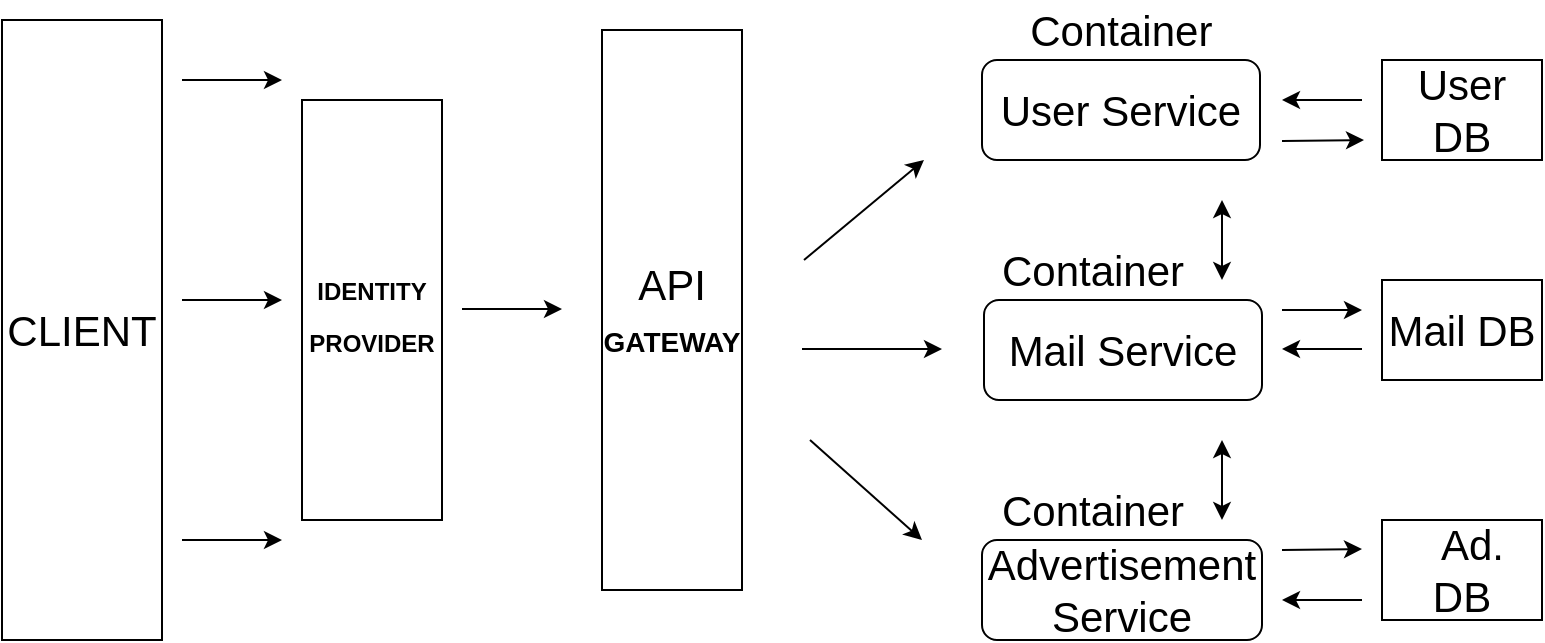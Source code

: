 <mxfile version="13.6.4" type="device"><diagram id="rcBpUmfAoAu-TZLlE6CS" name="Page-1"><mxGraphModel dx="1426" dy="722" grid="1" gridSize="10" guides="1" tooltips="1" connect="1" arrows="1" fold="1" page="1" pageScale="1" pageWidth="827" pageHeight="1169" math="0" shadow="0"><root><mxCell id="0"/><mxCell id="1" parent="0"/><mxCell id="i-CWDRlfHImZxOlWruh6-3" value="CLIENT" style="rounded=0;whiteSpace=wrap;html=1;fontSize=21;" parent="1" vertex="1"><mxGeometry x="30" y="70" width="80" height="310" as="geometry"/></mxCell><mxCell id="IXTRPNGTGxuenTgJE1UN-3" value="" style="endArrow=classic;html=1;fontSize=21;" edge="1" parent="1"><mxGeometry width="50" height="50" relative="1" as="geometry"><mxPoint x="120" y="100" as="sourcePoint"/><mxPoint x="170" y="100" as="targetPoint"/></mxGeometry></mxCell><mxCell id="IXTRPNGTGxuenTgJE1UN-4" value="" style="endArrow=classic;html=1;fontSize=21;" edge="1" parent="1"><mxGeometry width="50" height="50" relative="1" as="geometry"><mxPoint x="120" y="210" as="sourcePoint"/><mxPoint x="170" y="210" as="targetPoint"/></mxGeometry></mxCell><mxCell id="IXTRPNGTGxuenTgJE1UN-5" value="" style="endArrow=classic;html=1;fontSize=21;" edge="1" parent="1"><mxGeometry width="50" height="50" relative="1" as="geometry"><mxPoint x="120" y="330" as="sourcePoint"/><mxPoint x="170" y="330" as="targetPoint"/></mxGeometry></mxCell><mxCell id="IXTRPNGTGxuenTgJE1UN-7" value="API &lt;font size=&quot;1&quot;&gt;&lt;b style=&quot;font-size: 14px&quot;&gt;GATEWAY&lt;/b&gt;&lt;/font&gt;" style="rounded=0;whiteSpace=wrap;html=1;fontSize=21;" vertex="1" parent="1"><mxGeometry x="330" y="75" width="70" height="280" as="geometry"/></mxCell><mxCell id="IXTRPNGTGxuenTgJE1UN-8" value="" style="endArrow=classic;html=1;fontSize=21;" edge="1" parent="1"><mxGeometry width="50" height="50" relative="1" as="geometry"><mxPoint x="431" y="190" as="sourcePoint"/><mxPoint x="491" y="140" as="targetPoint"/><Array as="points"/></mxGeometry></mxCell><mxCell id="IXTRPNGTGxuenTgJE1UN-10" value="" style="endArrow=classic;html=1;fontSize=21;" edge="1" parent="1"><mxGeometry width="50" height="50" relative="1" as="geometry"><mxPoint x="430" y="234.5" as="sourcePoint"/><mxPoint x="500" y="234.5" as="targetPoint"/><Array as="points"/></mxGeometry></mxCell><mxCell id="IXTRPNGTGxuenTgJE1UN-12" value="" style="endArrow=classic;html=1;fontSize=21;" edge="1" parent="1"><mxGeometry width="50" height="50" relative="1" as="geometry"><mxPoint x="434" y="280" as="sourcePoint"/><mxPoint x="490" y="330" as="targetPoint"/><Array as="points"/></mxGeometry></mxCell><mxCell id="IXTRPNGTGxuenTgJE1UN-13" value="User Service" style="rounded=1;whiteSpace=wrap;html=1;fontSize=21;" vertex="1" parent="1"><mxGeometry x="520" y="90" width="139" height="50" as="geometry"/></mxCell><mxCell id="IXTRPNGTGxuenTgJE1UN-14" value="Mail Service" style="rounded=1;whiteSpace=wrap;html=1;fontSize=21;" vertex="1" parent="1"><mxGeometry x="521" y="210" width="139" height="50" as="geometry"/></mxCell><mxCell id="IXTRPNGTGxuenTgJE1UN-15" value="Advertisement Service" style="rounded=1;whiteSpace=wrap;html=1;fontSize=21;" vertex="1" parent="1"><mxGeometry x="520" y="330" width="140" height="50" as="geometry"/></mxCell><mxCell id="IXTRPNGTGxuenTgJE1UN-21" value="" style="endArrow=classic;html=1;fontSize=21;" edge="1" parent="1"><mxGeometry width="50" height="50" relative="1" as="geometry"><mxPoint x="670" y="130.5" as="sourcePoint"/><mxPoint x="711" y="130" as="targetPoint"/></mxGeometry></mxCell><mxCell id="IXTRPNGTGxuenTgJE1UN-22" value="" style="endArrow=classic;html=1;fontSize=21;" edge="1" parent="1"><mxGeometry width="50" height="50" relative="1" as="geometry"><mxPoint x="670" y="215" as="sourcePoint"/><mxPoint x="710" y="215" as="targetPoint"/></mxGeometry></mxCell><mxCell id="IXTRPNGTGxuenTgJE1UN-23" value="" style="endArrow=classic;html=1;fontSize=21;" edge="1" parent="1"><mxGeometry width="50" height="50" relative="1" as="geometry"><mxPoint x="670" y="335" as="sourcePoint"/><mxPoint x="710" y="334.5" as="targetPoint"/></mxGeometry></mxCell><mxCell id="IXTRPNGTGxuenTgJE1UN-25" value="User DB" style="rounded=0;whiteSpace=wrap;html=1;fontSize=21;" vertex="1" parent="1"><mxGeometry x="720" y="90" width="80" height="50" as="geometry"/></mxCell><mxCell id="IXTRPNGTGxuenTgJE1UN-29" value="Mail DB" style="rounded=0;whiteSpace=wrap;html=1;fontSize=21;" vertex="1" parent="1"><mxGeometry x="720" y="200" width="80" height="50" as="geometry"/></mxCell><mxCell id="IXTRPNGTGxuenTgJE1UN-30" value="&amp;nbsp; Ad. &lt;br&gt;DB" style="rounded=0;whiteSpace=wrap;html=1;fontSize=21;" vertex="1" parent="1"><mxGeometry x="720" y="320" width="80" height="50" as="geometry"/></mxCell><mxCell id="IXTRPNGTGxuenTgJE1UN-36" value="&lt;font style=&quot;font-size: 12px&quot;&gt;&lt;b&gt;IDENTITY PROVIDER&lt;/b&gt;&lt;/font&gt;" style="rounded=0;whiteSpace=wrap;html=1;fontSize=21;" vertex="1" parent="1"><mxGeometry x="180" y="110" width="70" height="210" as="geometry"/></mxCell><mxCell id="IXTRPNGTGxuenTgJE1UN-39" value="" style="endArrow=classic;html=1;fontSize=21;" edge="1" parent="1"><mxGeometry width="50" height="50" relative="1" as="geometry"><mxPoint x="260" y="214.5" as="sourcePoint"/><mxPoint x="310" y="214.5" as="targetPoint"/></mxGeometry></mxCell><mxCell id="IXTRPNGTGxuenTgJE1UN-42" value="&amp;nbsp; &amp;nbsp; &amp;nbsp; &amp;nbsp; &amp;nbsp; Container" style="text;html=1;align=center;verticalAlign=middle;resizable=0;points=[];autosize=1;fontSize=21;" vertex="1" parent="1"><mxGeometry x="480" y="60" width="160" height="30" as="geometry"/></mxCell><mxCell id="IXTRPNGTGxuenTgJE1UN-43" value="Container" style="text;html=1;align=center;verticalAlign=middle;resizable=0;points=[];autosize=1;fontSize=21;" vertex="1" parent="1"><mxGeometry x="520" y="180" width="110" height="30" as="geometry"/></mxCell><mxCell id="IXTRPNGTGxuenTgJE1UN-44" value="Container" style="text;html=1;align=center;verticalAlign=middle;resizable=0;points=[];autosize=1;fontSize=21;" vertex="1" parent="1"><mxGeometry x="520" y="300" width="110" height="30" as="geometry"/></mxCell><mxCell id="IXTRPNGTGxuenTgJE1UN-49" value="" style="endArrow=classic;startArrow=classic;html=1;fontSize=21;" edge="1" parent="1"><mxGeometry width="50" height="50" relative="1" as="geometry"><mxPoint x="640" y="200" as="sourcePoint"/><mxPoint x="640" y="160" as="targetPoint"/></mxGeometry></mxCell><mxCell id="IXTRPNGTGxuenTgJE1UN-53" value="" style="endArrow=classic;startArrow=classic;html=1;fontSize=21;" edge="1" parent="1"><mxGeometry width="50" height="50" relative="1" as="geometry"><mxPoint x="640" y="320" as="sourcePoint"/><mxPoint x="640" y="280" as="targetPoint"/></mxGeometry></mxCell><mxCell id="IXTRPNGTGxuenTgJE1UN-54" value="" style="endArrow=classic;html=1;fontSize=21;" edge="1" parent="1"><mxGeometry width="50" height="50" relative="1" as="geometry"><mxPoint x="710" y="110" as="sourcePoint"/><mxPoint x="670" y="110" as="targetPoint"/></mxGeometry></mxCell><mxCell id="IXTRPNGTGxuenTgJE1UN-55" value="" style="endArrow=classic;html=1;fontSize=21;" edge="1" parent="1"><mxGeometry width="50" height="50" relative="1" as="geometry"><mxPoint x="710" y="234.5" as="sourcePoint"/><mxPoint x="670" y="234.5" as="targetPoint"/></mxGeometry></mxCell><mxCell id="IXTRPNGTGxuenTgJE1UN-56" value="" style="endArrow=classic;html=1;fontSize=21;" edge="1" parent="1"><mxGeometry width="50" height="50" relative="1" as="geometry"><mxPoint x="710" y="360" as="sourcePoint"/><mxPoint x="670" y="360" as="targetPoint"/></mxGeometry></mxCell></root></mxGraphModel></diagram></mxfile>